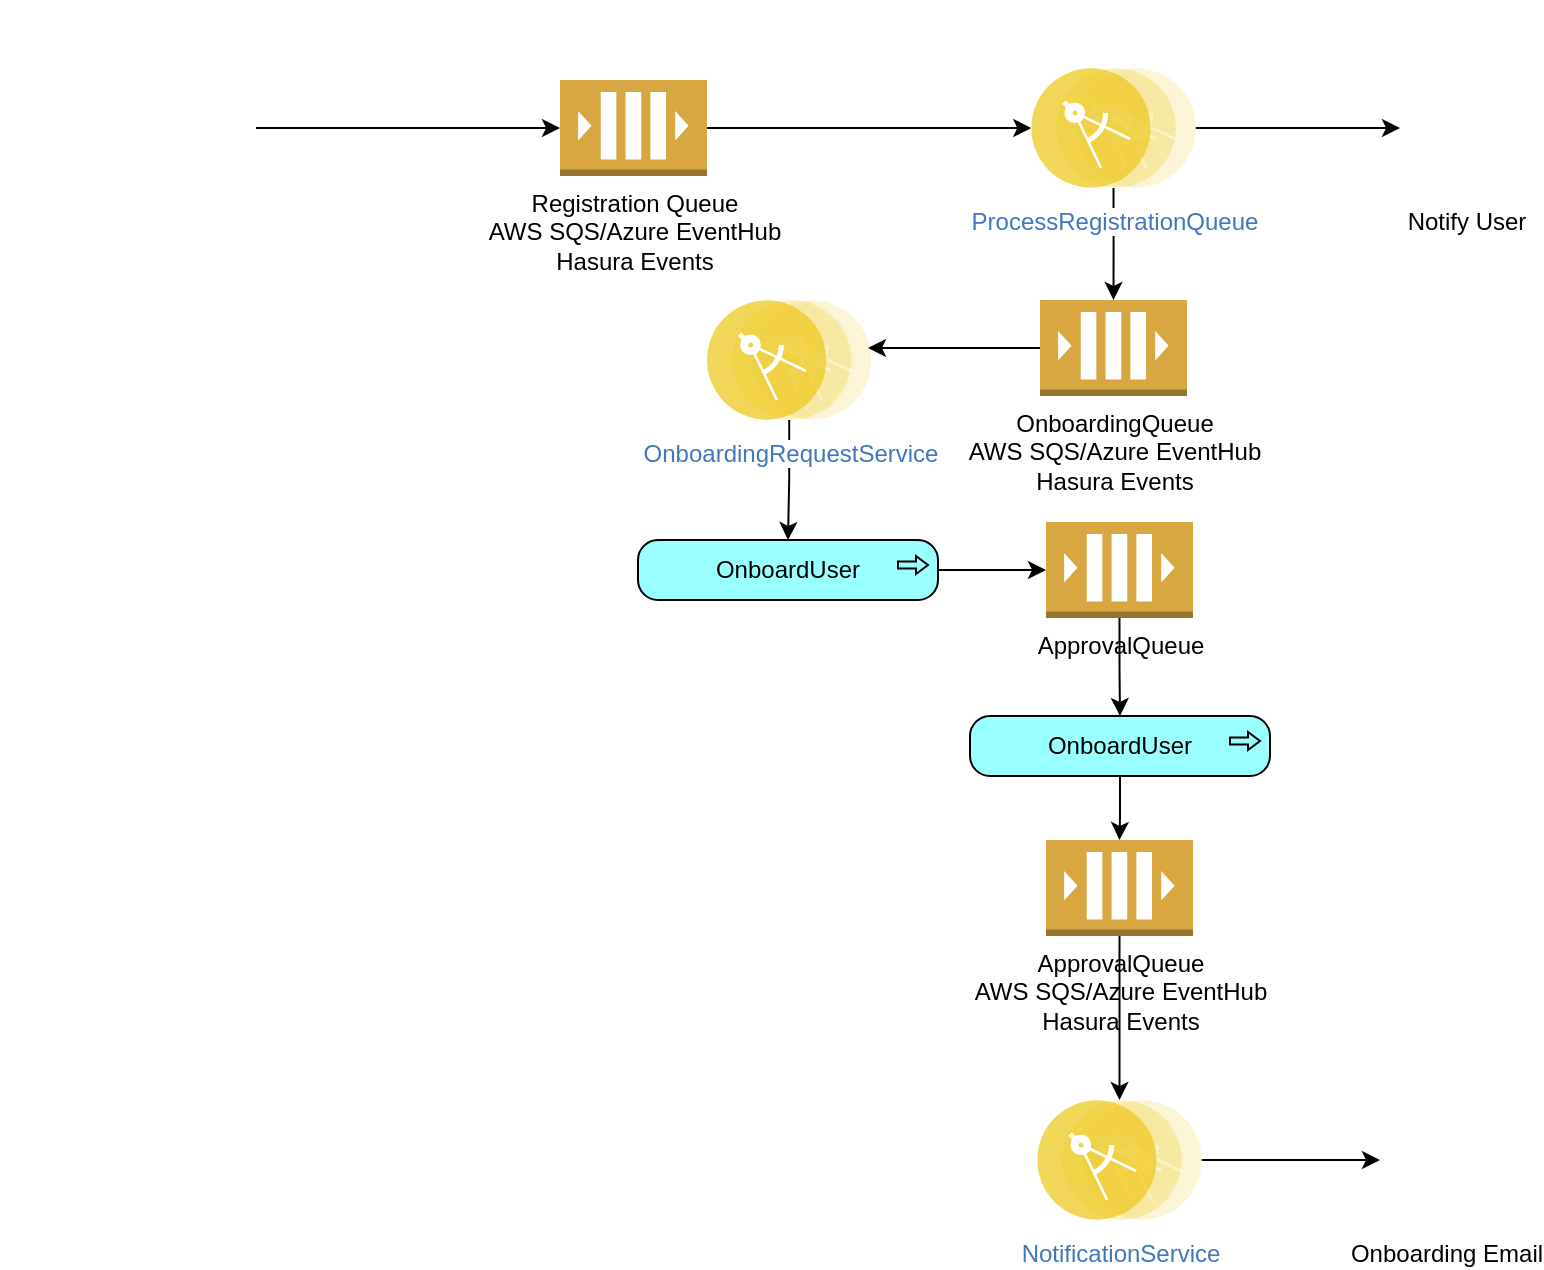 <mxfile version="18.0.6" type="github">
  <diagram id="FkAby5kWB2kR30akd2Xo" name="Page-1">
    <mxGraphModel dx="1174" dy="468" grid="1" gridSize="10" guides="1" tooltips="1" connect="1" arrows="1" fold="1" page="1" pageScale="1" pageWidth="850" pageHeight="1100" math="0" shadow="0">
      <root>
        <mxCell id="0" />
        <mxCell id="1" parent="0" />
        <mxCell id="Yig2HDH3E38qDw7FlrPe-3" style="edgeStyle=orthogonalEdgeStyle;rounded=0;orthogonalLoop=1;jettySize=auto;html=1;" parent="1" source="Yig2HDH3E38qDw7FlrPe-1" target="Yig2HDH3E38qDw7FlrPe-2" edge="1">
          <mxGeometry relative="1" as="geometry" />
        </mxCell>
        <mxCell id="Yig2HDH3E38qDw7FlrPe-1" value="" style="shape=image;html=1;verticalAlign=top;verticalLabelPosition=bottom;labelBackgroundColor=#ffffff;imageAspect=0;aspect=fixed;image=https://cdn4.iconfinder.com/data/icons/Free-Medical-Icons-Set/128x128/Application.png" parent="1" vertex="1">
          <mxGeometry x="30" y="40" width="128" height="128" as="geometry" />
        </mxCell>
        <mxCell id="Yig2HDH3E38qDw7FlrPe-5" style="edgeStyle=orthogonalEdgeStyle;rounded=0;orthogonalLoop=1;jettySize=auto;html=1;" parent="1" source="Yig2HDH3E38qDw7FlrPe-2" target="Yig2HDH3E38qDw7FlrPe-4" edge="1">
          <mxGeometry relative="1" as="geometry" />
        </mxCell>
        <mxCell id="Yig2HDH3E38qDw7FlrPe-2" value="Registration Queue&lt;br&gt;AWS SQS/Azure EventHub&lt;br&gt;Hasura Events" style="outlineConnect=0;dashed=0;verticalLabelPosition=bottom;verticalAlign=top;align=center;html=1;shape=mxgraph.aws3.queue;fillColor=#D9A741;gradientColor=none;" parent="1" vertex="1">
          <mxGeometry x="310" y="80" width="73.5" height="48" as="geometry" />
        </mxCell>
        <mxCell id="Yig2HDH3E38qDw7FlrPe-9" style="edgeStyle=orthogonalEdgeStyle;rounded=0;orthogonalLoop=1;jettySize=auto;html=1;entryX=0;entryY=0.5;entryDx=0;entryDy=0;" parent="1" source="Yig2HDH3E38qDw7FlrPe-4" target="Yig2HDH3E38qDw7FlrPe-8" edge="1">
          <mxGeometry relative="1" as="geometry" />
        </mxCell>
        <mxCell id="Yig2HDH3E38qDw7FlrPe-11" style="edgeStyle=orthogonalEdgeStyle;rounded=0;orthogonalLoop=1;jettySize=auto;html=1;entryX=0.5;entryY=0;entryDx=0;entryDy=0;entryPerimeter=0;" parent="1" source="Yig2HDH3E38qDw7FlrPe-4" target="Yig2HDH3E38qDw7FlrPe-6" edge="1">
          <mxGeometry relative="1" as="geometry" />
        </mxCell>
        <mxCell id="Yig2HDH3E38qDw7FlrPe-4" value="ProcessRegistrationQueue" style="aspect=fixed;perimeter=ellipsePerimeter;html=1;align=center;shadow=0;dashed=0;fontColor=#4277BB;labelBackgroundColor=#ffffff;fontSize=12;spacingTop=3;image;image=img/lib/ibm/applications/microservice.svg;" parent="1" vertex="1">
          <mxGeometry x="545.65" y="74" width="82.2" height="60" as="geometry" />
        </mxCell>
        <mxCell id="Yig2HDH3E38qDw7FlrPe-13" style="edgeStyle=orthogonalEdgeStyle;rounded=0;orthogonalLoop=1;jettySize=auto;html=1;entryX=0.979;entryY=0.4;entryDx=0;entryDy=0;entryPerimeter=0;" parent="1" source="Yig2HDH3E38qDw7FlrPe-6" target="Yig2HDH3E38qDw7FlrPe-12" edge="1">
          <mxGeometry relative="1" as="geometry" />
        </mxCell>
        <mxCell id="Yig2HDH3E38qDw7FlrPe-6" value="OnboardingQueue&lt;br&gt;AWS SQS/Azure EventHub&lt;br&gt;Hasura Events" style="outlineConnect=0;dashed=0;verticalLabelPosition=bottom;verticalAlign=top;align=center;html=1;shape=mxgraph.aws3.queue;fillColor=#D9A741;gradientColor=none;" parent="1" vertex="1">
          <mxGeometry x="550" y="190" width="73.5" height="48" as="geometry" />
        </mxCell>
        <mxCell id="Yig2HDH3E38qDw7FlrPe-8" value="Notify User" style="shape=image;html=1;verticalAlign=top;verticalLabelPosition=bottom;labelBackgroundColor=#ffffff;imageAspect=0;aspect=fixed;image=https://cdn1.iconfinder.com/data/icons/ui-essential-17/32/UI_Essential_Outline_1_essential-app-ui-email-notification-alert-128.png" parent="1" vertex="1">
          <mxGeometry x="730" y="71" width="66" height="66" as="geometry" />
        </mxCell>
        <mxCell id="Yig2HDH3E38qDw7FlrPe-16" value="" style="edgeStyle=orthogonalEdgeStyle;rounded=0;orthogonalLoop=1;jettySize=auto;html=1;" parent="1" source="Yig2HDH3E38qDw7FlrPe-12" target="Yig2HDH3E38qDw7FlrPe-15" edge="1">
          <mxGeometry relative="1" as="geometry" />
        </mxCell>
        <mxCell id="Yig2HDH3E38qDw7FlrPe-12" value="OnboardingRequestService" style="aspect=fixed;perimeter=ellipsePerimeter;html=1;align=center;shadow=0;dashed=0;fontColor=#4277BB;labelBackgroundColor=#ffffff;fontSize=12;spacingTop=3;image;image=img/lib/ibm/applications/microservice.svg;" parent="1" vertex="1">
          <mxGeometry x="383.5" y="190" width="82.2" height="60" as="geometry" />
        </mxCell>
        <mxCell id="Yig2HDH3E38qDw7FlrPe-18" value="" style="edgeStyle=orthogonalEdgeStyle;rounded=0;orthogonalLoop=1;jettySize=auto;html=1;" parent="1" source="Yig2HDH3E38qDw7FlrPe-15" target="Yig2HDH3E38qDw7FlrPe-17" edge="1">
          <mxGeometry relative="1" as="geometry" />
        </mxCell>
        <mxCell id="Yig2HDH3E38qDw7FlrPe-15" value="OnboardUser" style="html=1;outlineConnect=0;whiteSpace=wrap;fillColor=#99ffff;shape=mxgraph.archimate3.application;appType=proc;archiType=rounded;" parent="1" vertex="1">
          <mxGeometry x="349" y="310" width="150" height="30" as="geometry" />
        </mxCell>
        <mxCell id="Yig2HDH3E38qDw7FlrPe-21" value="" style="edgeStyle=orthogonalEdgeStyle;rounded=0;orthogonalLoop=1;jettySize=auto;html=1;" parent="1" source="Yig2HDH3E38qDw7FlrPe-17" target="Yig2HDH3E38qDw7FlrPe-20" edge="1">
          <mxGeometry relative="1" as="geometry" />
        </mxCell>
        <mxCell id="Yig2HDH3E38qDw7FlrPe-17" value="ApprovalQueue" style="outlineConnect=0;dashed=0;verticalLabelPosition=bottom;verticalAlign=top;align=center;html=1;shape=mxgraph.aws3.queue;fillColor=#D9A741;gradientColor=none;" parent="1" vertex="1">
          <mxGeometry x="553" y="301" width="73.5" height="48" as="geometry" />
        </mxCell>
        <mxCell id="Yig2HDH3E38qDw7FlrPe-23" value="" style="edgeStyle=orthogonalEdgeStyle;rounded=0;orthogonalLoop=1;jettySize=auto;html=1;" parent="1" source="Yig2HDH3E38qDw7FlrPe-20" target="Yig2HDH3E38qDw7FlrPe-22" edge="1">
          <mxGeometry relative="1" as="geometry" />
        </mxCell>
        <mxCell id="Yig2HDH3E38qDw7FlrPe-20" value="OnboardUser" style="html=1;outlineConnect=0;whiteSpace=wrap;fillColor=#99ffff;shape=mxgraph.archimate3.application;appType=proc;archiType=rounded;" parent="1" vertex="1">
          <mxGeometry x="515" y="398" width="150" height="30" as="geometry" />
        </mxCell>
        <mxCell id="Yig2HDH3E38qDw7FlrPe-26" value="" style="edgeStyle=orthogonalEdgeStyle;rounded=0;orthogonalLoop=1;jettySize=auto;html=1;" parent="1" source="Yig2HDH3E38qDw7FlrPe-22" target="Yig2HDH3E38qDw7FlrPe-24" edge="1">
          <mxGeometry relative="1" as="geometry" />
        </mxCell>
        <mxCell id="Yig2HDH3E38qDw7FlrPe-22" value="ApprovalQueue&lt;br&gt;AWS SQS/Azure EventHub&lt;br&gt;Hasura Events" style="outlineConnect=0;dashed=0;verticalLabelPosition=bottom;verticalAlign=top;align=center;html=1;shape=mxgraph.aws3.queue;fillColor=#D9A741;gradientColor=none;" parent="1" vertex="1">
          <mxGeometry x="553" y="460" width="73.5" height="48" as="geometry" />
        </mxCell>
        <mxCell id="Yig2HDH3E38qDw7FlrPe-27" value="" style="edgeStyle=orthogonalEdgeStyle;rounded=0;orthogonalLoop=1;jettySize=auto;html=1;" parent="1" source="Yig2HDH3E38qDw7FlrPe-24" target="Yig2HDH3E38qDw7FlrPe-25" edge="1">
          <mxGeometry relative="1" as="geometry" />
        </mxCell>
        <mxCell id="Yig2HDH3E38qDw7FlrPe-24" value="NotificationService" style="aspect=fixed;perimeter=ellipsePerimeter;html=1;align=center;shadow=0;dashed=0;fontColor=#4277BB;labelBackgroundColor=#ffffff;fontSize=12;spacingTop=3;image;image=img/lib/ibm/applications/microservice.svg;" parent="1" vertex="1">
          <mxGeometry x="548.65" y="590" width="82.2" height="60" as="geometry" />
        </mxCell>
        <mxCell id="Yig2HDH3E38qDw7FlrPe-25" value="Onboarding Email" style="shape=image;html=1;verticalAlign=top;verticalLabelPosition=bottom;labelBackgroundColor=#ffffff;imageAspect=0;aspect=fixed;image=https://cdn1.iconfinder.com/data/icons/ui-essential-17/32/UI_Essential_Outline_1_essential-app-ui-email-notification-alert-128.png" parent="1" vertex="1">
          <mxGeometry x="720" y="587" width="66" height="66" as="geometry" />
        </mxCell>
      </root>
    </mxGraphModel>
  </diagram>
</mxfile>

